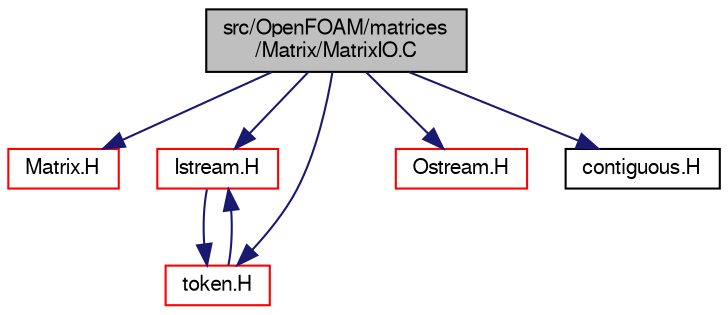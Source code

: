 digraph "src/OpenFOAM/matrices/Matrix/MatrixIO.C"
{
  bgcolor="transparent";
  edge [fontname="FreeSans",fontsize="10",labelfontname="FreeSans",labelfontsize="10"];
  node [fontname="FreeSans",fontsize="10",shape=record];
  Node0 [label="src/OpenFOAM/matrices\l/Matrix/MatrixIO.C",height=0.2,width=0.4,color="black", fillcolor="grey75", style="filled", fontcolor="black"];
  Node0 -> Node1 [color="midnightblue",fontsize="10",style="solid",fontname="FreeSans"];
  Node1 [label="Matrix.H",height=0.2,width=0.4,color="red",URL="$a11006.html"];
  Node0 -> Node50 [color="midnightblue",fontsize="10",style="solid",fontname="FreeSans"];
  Node50 [label="Istream.H",height=0.2,width=0.4,color="red",URL="$a09092.html"];
  Node50 -> Node51 [color="midnightblue",fontsize="10",style="solid",fontname="FreeSans"];
  Node51 [label="token.H",height=0.2,width=0.4,color="red",URL="$a09221.html"];
  Node51 -> Node50 [color="midnightblue",fontsize="10",style="solid",fontname="FreeSans"];
  Node0 -> Node23 [color="midnightblue",fontsize="10",style="solid",fontname="FreeSans"];
  Node23 [label="Ostream.H",height=0.2,width=0.4,color="red",URL="$a09098.html"];
  Node0 -> Node51 [color="midnightblue",fontsize="10",style="solid",fontname="FreeSans"];
  Node0 -> Node62 [color="midnightblue",fontsize="10",style="solid",fontname="FreeSans"];
  Node62 [label="contiguous.H",height=0.2,width=0.4,color="black",URL="$a12185.html",tooltip="Template function to specify if the data of a type are contiguous. "];
}
